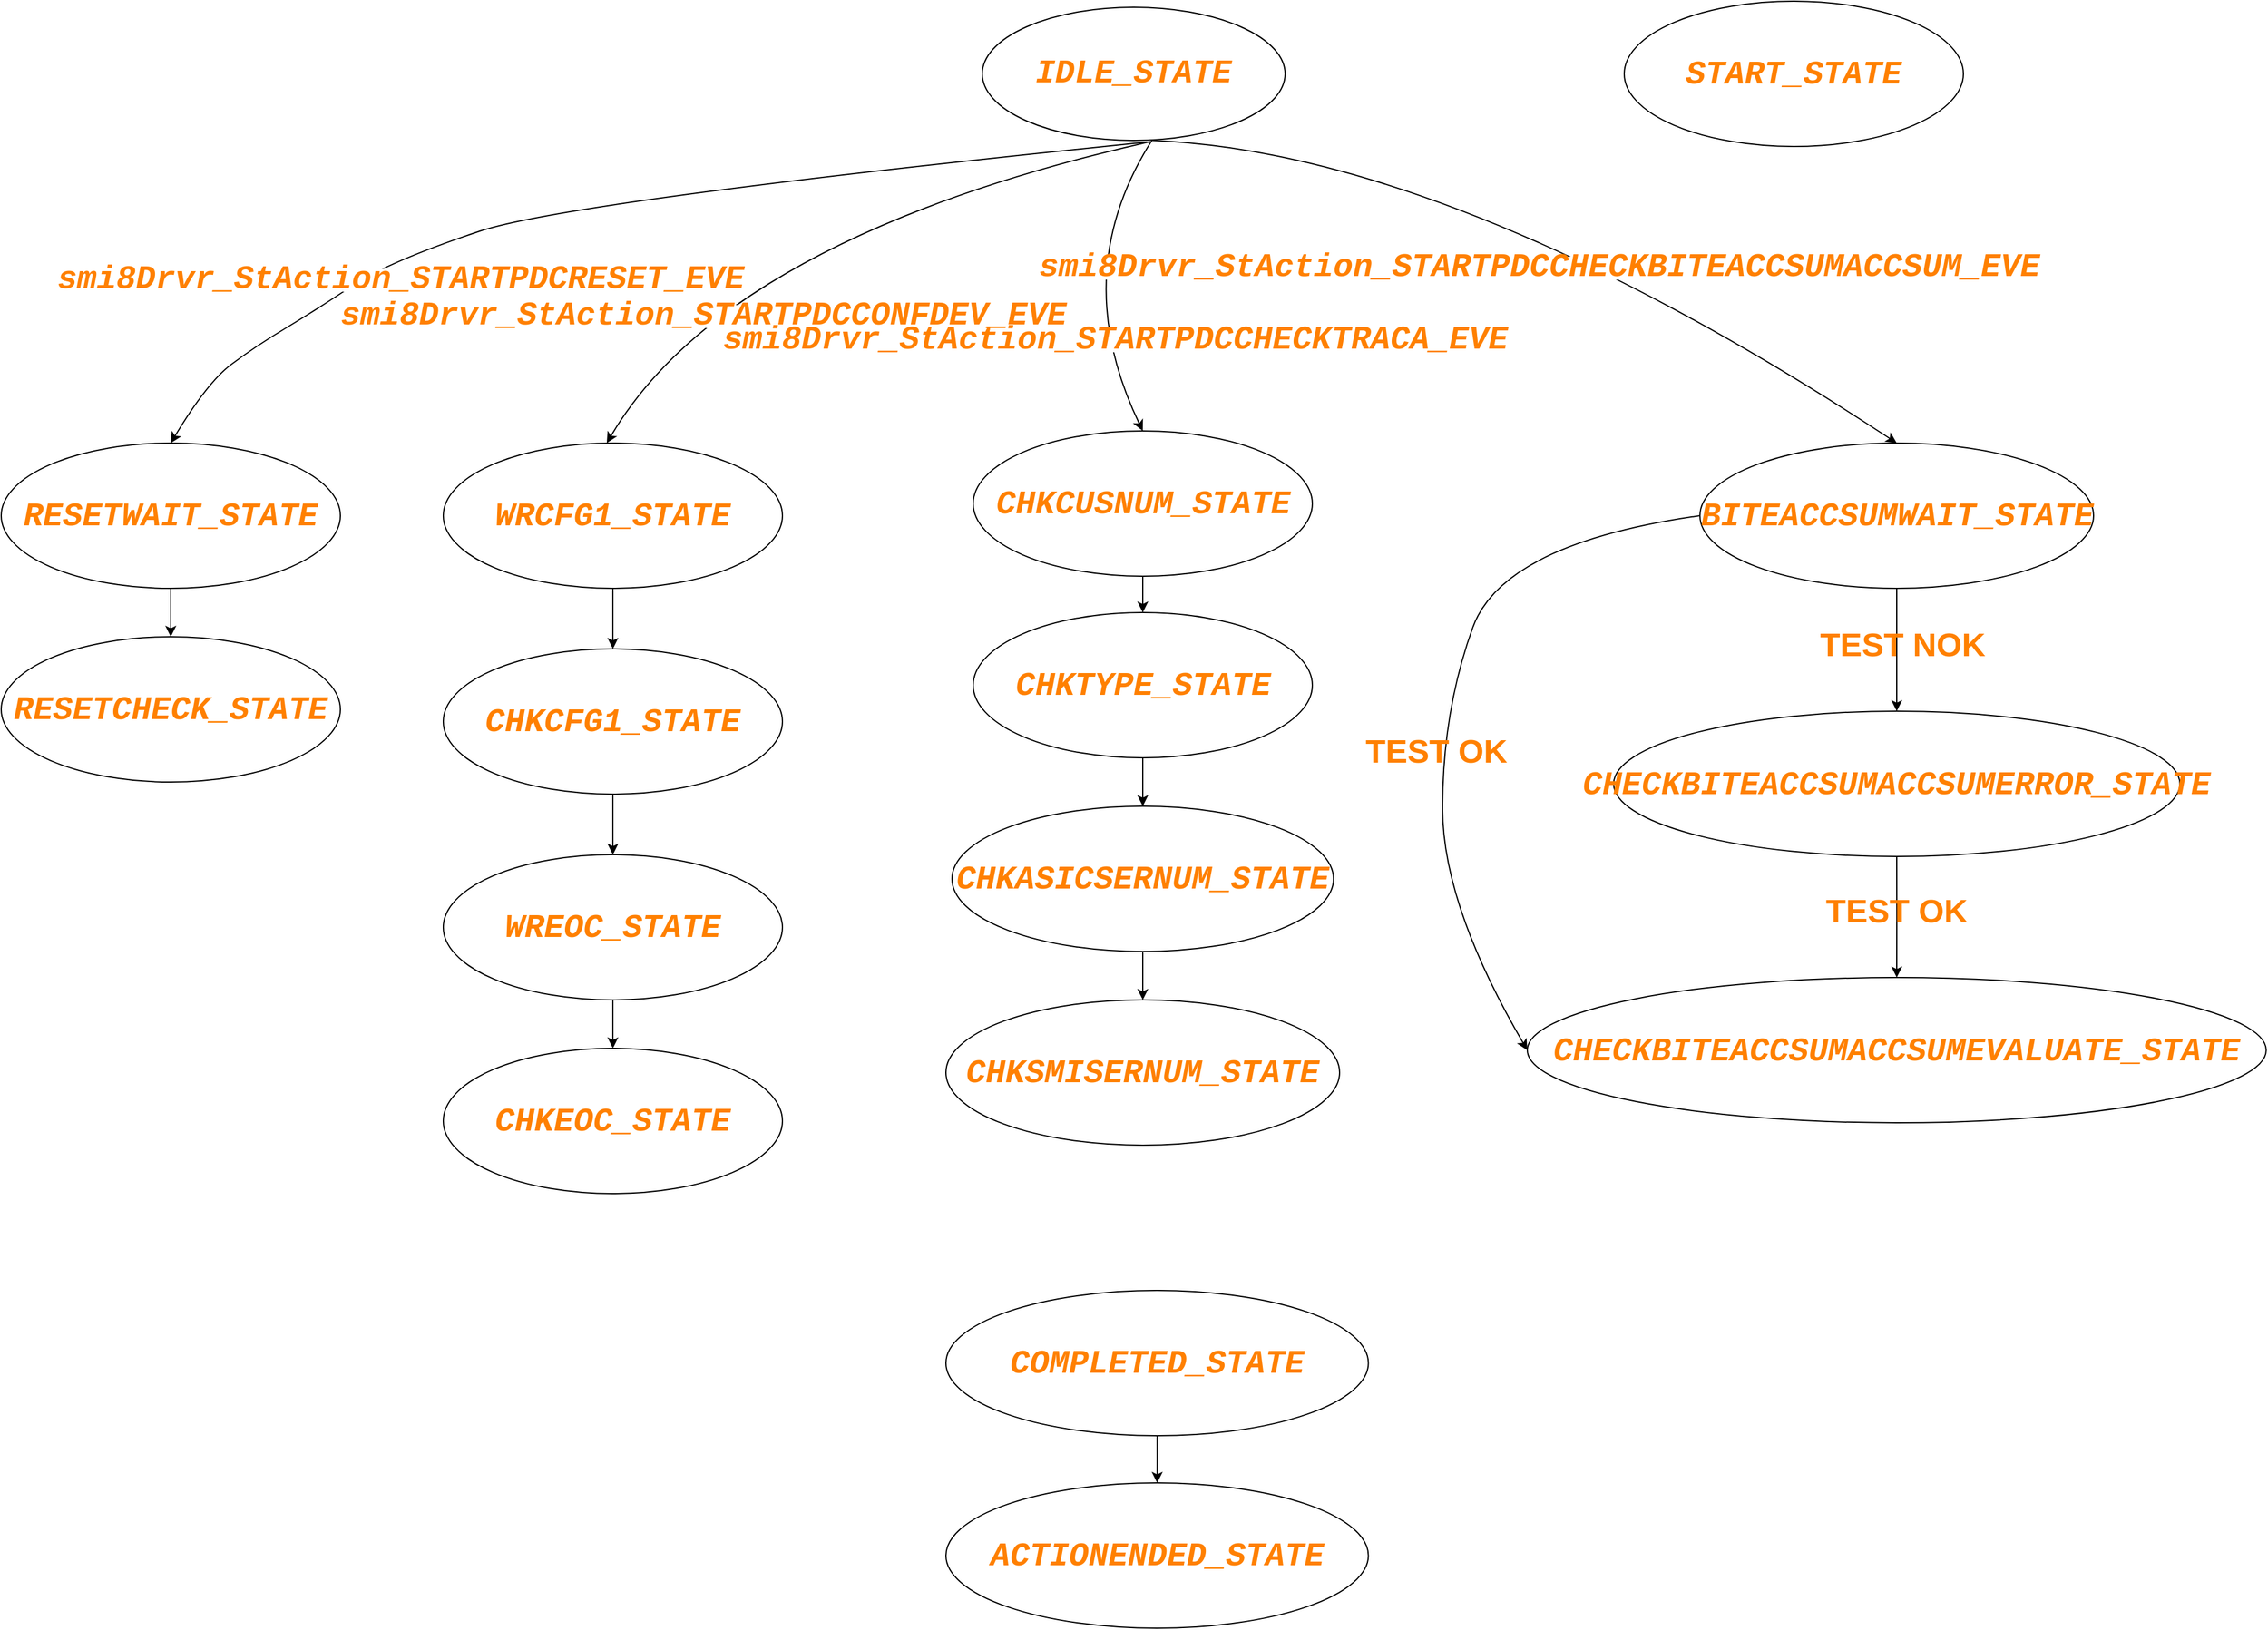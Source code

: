 <mxfile version="16.5.6" type="github">
  <diagram id="UPyzFVB5CWtIWvco0NpC" name="Page-1">
    <mxGraphModel dx="1521" dy="1009" grid="1" gridSize="10" guides="1" tooltips="1" connect="1" arrows="1" fold="1" page="1" pageScale="1" pageWidth="1169" pageHeight="827" math="0" shadow="0">
      <root>
        <mxCell id="0" />
        <mxCell id="1" parent="0" />
        <mxCell id="FuCtnfCme6ja_bBjiec3-1" value="&lt;p style=&quot;font-family: consolas, &amp;quot;courier new&amp;quot;, monospace; font-size: 27px; line-height: 19px;&quot;&gt;&lt;span style=&quot;font-style: italic; font-size: 27px;&quot;&gt;&lt;span style=&quot;font-size: 27px;&quot;&gt;&lt;font color=&quot;#ff8000&quot; style=&quot;font-size: 27px;&quot;&gt;IDLE_STATE&lt;/font&gt;&lt;/span&gt;&lt;/span&gt;&lt;/p&gt;" style="ellipse;whiteSpace=wrap;html=1;fontSize=27;fontStyle=1" vertex="1" parent="1">
          <mxGeometry x="850" y="40" width="250" height="110" as="geometry" />
        </mxCell>
        <mxCell id="FuCtnfCme6ja_bBjiec3-2" value="&lt;p style=&quot;line-height: 19px; font-size: 27px;&quot;&gt;&lt;font face=&quot;consolas, courier new, monospace&quot; style=&quot;font-size: 27px;&quot;&gt;&lt;span style=&quot;font-size: 27px;&quot;&gt;&lt;span style=&quot;font-size: 27px;&quot;&gt;&lt;i style=&quot;font-size: 27px;&quot;&gt;&lt;font color=&quot;#ff8000&quot; style=&quot;font-size: 27px;&quot;&gt;START_STATE&lt;/font&gt;&lt;/i&gt;&lt;/span&gt;&lt;/span&gt;&lt;/font&gt;&lt;br style=&quot;font-size: 27px;&quot;&gt;&lt;/p&gt;" style="ellipse;whiteSpace=wrap;html=1;fontSize=27;fontStyle=1" vertex="1" parent="1">
          <mxGeometry x="1380" y="35" width="280" height="120" as="geometry" />
        </mxCell>
        <mxCell id="FuCtnfCme6ja_bBjiec3-32" value="" style="edgeStyle=orthogonalEdgeStyle;rounded=0;orthogonalLoop=1;jettySize=auto;html=1;fontColor=#FF8000;fontSize=27;fontStyle=1" edge="1" parent="1" source="FuCtnfCme6ja_bBjiec3-3" target="FuCtnfCme6ja_bBjiec3-4">
          <mxGeometry relative="1" as="geometry" />
        </mxCell>
        <mxCell id="FuCtnfCme6ja_bBjiec3-3" value="&lt;p style=&quot;line-height: 19px; font-size: 27px;&quot;&gt;&lt;font face=&quot;consolas, courier new, monospace&quot; style=&quot;font-size: 27px;&quot;&gt;&lt;span style=&quot;font-size: 27px;&quot;&gt;&lt;span style=&quot;font-size: 27px;&quot;&gt;&lt;i style=&quot;font-size: 27px;&quot;&gt;&lt;font color=&quot;#ff8000&quot; style=&quot;font-size: 27px;&quot;&gt;RESETWAIT_STATE&lt;/font&gt;&lt;/i&gt;&lt;/span&gt;&lt;/span&gt;&lt;/font&gt;&lt;br style=&quot;font-size: 27px;&quot;&gt;&lt;/p&gt;" style="ellipse;whiteSpace=wrap;html=1;fontSize=27;fontStyle=1" vertex="1" parent="1">
          <mxGeometry x="40" y="400" width="280" height="120" as="geometry" />
        </mxCell>
        <mxCell id="FuCtnfCme6ja_bBjiec3-4" value="&lt;p style=&quot;line-height: 19px; font-size: 27px;&quot;&gt;&lt;font face=&quot;consolas, courier new, monospace&quot; style=&quot;font-size: 27px;&quot;&gt;&lt;span style=&quot;font-size: 27px;&quot;&gt;&lt;span style=&quot;font-size: 27px;&quot;&gt;&lt;i style=&quot;font-size: 27px;&quot;&gt;&lt;font color=&quot;#ff8000&quot; style=&quot;font-size: 27px;&quot;&gt;RESETCHECK_STATE&lt;/font&gt;&lt;/i&gt;&lt;/span&gt;&lt;/span&gt;&lt;/font&gt;&lt;br style=&quot;font-size: 27px;&quot;&gt;&lt;/p&gt;" style="ellipse;whiteSpace=wrap;html=1;fontSize=27;fontStyle=1" vertex="1" parent="1">
          <mxGeometry x="40" y="560" width="280" height="120" as="geometry" />
        </mxCell>
        <mxCell id="FuCtnfCme6ja_bBjiec3-41" value="" style="edgeStyle=orthogonalEdgeStyle;rounded=0;orthogonalLoop=1;jettySize=auto;html=1;fontColor=#FF8000;fontSize=27;fontStyle=1" edge="1" parent="1" source="FuCtnfCme6ja_bBjiec3-5" target="FuCtnfCme6ja_bBjiec3-6">
          <mxGeometry relative="1" as="geometry" />
        </mxCell>
        <mxCell id="FuCtnfCme6ja_bBjiec3-5" value="&lt;p style=&quot;line-height: 19px; font-size: 27px;&quot;&gt;&lt;font face=&quot;consolas, courier new, monospace&quot; style=&quot;font-size: 27px;&quot;&gt;&lt;span style=&quot;font-size: 27px;&quot;&gt;&lt;span style=&quot;font-size: 27px;&quot;&gt;&lt;i style=&quot;font-size: 27px;&quot;&gt;&lt;font color=&quot;#ff8000&quot; style=&quot;font-size: 27px;&quot;&gt;WRCFG1_STATE&lt;/font&gt;&lt;/i&gt;&lt;/span&gt;&lt;/span&gt;&lt;/font&gt;&lt;br style=&quot;font-size: 27px;&quot;&gt;&lt;/p&gt;" style="ellipse;whiteSpace=wrap;html=1;fontSize=27;fontStyle=1" vertex="1" parent="1">
          <mxGeometry x="405" y="400" width="280" height="120" as="geometry" />
        </mxCell>
        <mxCell id="FuCtnfCme6ja_bBjiec3-34" value="" style="edgeStyle=orthogonalEdgeStyle;rounded=0;orthogonalLoop=1;jettySize=auto;html=1;fontColor=#FF8000;fontSize=27;fontStyle=1" edge="1" parent="1" source="FuCtnfCme6ja_bBjiec3-6" target="FuCtnfCme6ja_bBjiec3-7">
          <mxGeometry relative="1" as="geometry" />
        </mxCell>
        <mxCell id="FuCtnfCme6ja_bBjiec3-6" value="&lt;p style=&quot;line-height: 19px; font-size: 27px;&quot;&gt;&lt;font face=&quot;consolas, courier new, monospace&quot; style=&quot;font-size: 27px;&quot;&gt;&lt;span style=&quot;font-size: 27px;&quot;&gt;&lt;span style=&quot;font-size: 27px;&quot;&gt;&lt;i style=&quot;font-size: 27px;&quot;&gt;&lt;font color=&quot;#ff8000&quot; style=&quot;font-size: 27px;&quot;&gt;CHKCFG1_STATE&lt;/font&gt;&lt;/i&gt;&lt;/span&gt;&lt;/span&gt;&lt;/font&gt;&lt;br style=&quot;font-size: 27px;&quot;&gt;&lt;/p&gt;" style="ellipse;whiteSpace=wrap;html=1;fontSize=27;fontStyle=1" vertex="1" parent="1">
          <mxGeometry x="405" y="570" width="280" height="120" as="geometry" />
        </mxCell>
        <mxCell id="FuCtnfCme6ja_bBjiec3-31" value="" style="edgeStyle=orthogonalEdgeStyle;rounded=0;orthogonalLoop=1;jettySize=auto;html=1;fontColor=#FF8000;fontSize=27;fontStyle=1" edge="1" parent="1" source="FuCtnfCme6ja_bBjiec3-7" target="FuCtnfCme6ja_bBjiec3-8">
          <mxGeometry relative="1" as="geometry" />
        </mxCell>
        <mxCell id="FuCtnfCme6ja_bBjiec3-7" value="&lt;p style=&quot;line-height: 19px; font-size: 27px;&quot;&gt;&lt;font face=&quot;consolas, courier new, monospace&quot; style=&quot;font-size: 27px;&quot;&gt;&lt;span style=&quot;font-size: 27px;&quot;&gt;&lt;span style=&quot;font-size: 27px;&quot;&gt;&lt;i style=&quot;font-size: 27px;&quot;&gt;&lt;font color=&quot;#ff8000&quot; style=&quot;font-size: 27px;&quot;&gt;WREOC_STATE&lt;/font&gt;&lt;/i&gt;&lt;/span&gt;&lt;/span&gt;&lt;/font&gt;&lt;br style=&quot;font-size: 27px;&quot;&gt;&lt;/p&gt;" style="ellipse;whiteSpace=wrap;html=1;fontSize=27;fontStyle=1" vertex="1" parent="1">
          <mxGeometry x="405" y="740" width="280" height="120" as="geometry" />
        </mxCell>
        <mxCell id="FuCtnfCme6ja_bBjiec3-8" value="&lt;p style=&quot;line-height: 19px; font-size: 27px;&quot;&gt;&lt;font face=&quot;consolas, courier new, monospace&quot; style=&quot;font-size: 27px;&quot;&gt;&lt;span style=&quot;font-size: 27px;&quot;&gt;&lt;span style=&quot;font-size: 27px;&quot;&gt;&lt;i style=&quot;font-size: 27px;&quot;&gt;&lt;font color=&quot;#ff8000&quot; style=&quot;font-size: 27px;&quot;&gt;CHKEOC_STATE&lt;/font&gt;&lt;/i&gt;&lt;/span&gt;&lt;/span&gt;&lt;/font&gt;&lt;br style=&quot;font-size: 27px;&quot;&gt;&lt;/p&gt;" style="ellipse;whiteSpace=wrap;html=1;fontSize=27;fontStyle=1" vertex="1" parent="1">
          <mxGeometry x="405" y="900" width="280" height="120" as="geometry" />
        </mxCell>
        <mxCell id="FuCtnfCme6ja_bBjiec3-30" value="" style="edgeStyle=orthogonalEdgeStyle;rounded=0;orthogonalLoop=1;jettySize=auto;html=1;fontColor=#FF8000;fontSize=27;fontStyle=1" edge="1" parent="1" source="FuCtnfCme6ja_bBjiec3-9" target="FuCtnfCme6ja_bBjiec3-10">
          <mxGeometry relative="1" as="geometry" />
        </mxCell>
        <mxCell id="FuCtnfCme6ja_bBjiec3-9" value="&lt;p style=&quot;line-height: 19px; font-size: 27px;&quot;&gt;&lt;font face=&quot;consolas, courier new, monospace&quot; style=&quot;font-size: 27px;&quot;&gt;&lt;span style=&quot;font-size: 27px;&quot;&gt;&lt;span style=&quot;font-size: 27px;&quot;&gt;&lt;i style=&quot;font-size: 27px;&quot;&gt;&lt;font color=&quot;#ff8000&quot; style=&quot;font-size: 27px;&quot;&gt;CHKCUSNUM_STATE&lt;/font&gt;&lt;/i&gt;&lt;/span&gt;&lt;/span&gt;&lt;/font&gt;&lt;br style=&quot;font-size: 27px;&quot;&gt;&lt;/p&gt;" style="ellipse;whiteSpace=wrap;html=1;fontSize=27;fontStyle=1" vertex="1" parent="1">
          <mxGeometry x="842.5" y="390" width="280" height="120" as="geometry" />
        </mxCell>
        <mxCell id="FuCtnfCme6ja_bBjiec3-29" value="" style="edgeStyle=orthogonalEdgeStyle;rounded=0;orthogonalLoop=1;jettySize=auto;html=1;fontColor=#FF8000;fontSize=27;fontStyle=1" edge="1" parent="1" source="FuCtnfCme6ja_bBjiec3-10" target="FuCtnfCme6ja_bBjiec3-11">
          <mxGeometry relative="1" as="geometry" />
        </mxCell>
        <mxCell id="FuCtnfCme6ja_bBjiec3-10" value="&lt;p style=&quot;line-height: 19px; font-size: 27px;&quot;&gt;&lt;font face=&quot;consolas, courier new, monospace&quot; style=&quot;font-size: 27px;&quot;&gt;&lt;span style=&quot;font-size: 27px;&quot;&gt;&lt;span style=&quot;font-size: 27px;&quot;&gt;&lt;i style=&quot;font-size: 27px;&quot;&gt;&lt;font color=&quot;#ff8000&quot; style=&quot;font-size: 27px;&quot;&gt;CHKTYPE_STATE&lt;/font&gt;&lt;/i&gt;&lt;/span&gt;&lt;/span&gt;&lt;/font&gt;&lt;br style=&quot;font-size: 27px;&quot;&gt;&lt;/p&gt;" style="ellipse;whiteSpace=wrap;html=1;fontSize=27;fontStyle=1" vertex="1" parent="1">
          <mxGeometry x="842.5" y="540" width="280" height="120" as="geometry" />
        </mxCell>
        <mxCell id="FuCtnfCme6ja_bBjiec3-28" value="" style="edgeStyle=orthogonalEdgeStyle;rounded=0;orthogonalLoop=1;jettySize=auto;html=1;fontColor=#FF8000;fontSize=27;fontStyle=1" edge="1" parent="1" source="FuCtnfCme6ja_bBjiec3-11" target="FuCtnfCme6ja_bBjiec3-12">
          <mxGeometry relative="1" as="geometry" />
        </mxCell>
        <mxCell id="FuCtnfCme6ja_bBjiec3-11" value="&lt;p style=&quot;line-height: 19px; font-size: 27px;&quot;&gt;&lt;font face=&quot;consolas, courier new, monospace&quot; style=&quot;font-size: 27px;&quot;&gt;&lt;span style=&quot;font-size: 27px;&quot;&gt;&lt;span style=&quot;font-size: 27px;&quot;&gt;&lt;i style=&quot;font-size: 27px;&quot;&gt;&lt;font color=&quot;#ff8000&quot; style=&quot;font-size: 27px;&quot;&gt;CHKASICSERNUM_STATE&lt;/font&gt;&lt;/i&gt;&lt;/span&gt;&lt;/span&gt;&lt;/font&gt;&lt;br style=&quot;font-size: 27px;&quot;&gt;&lt;/p&gt;" style="ellipse;whiteSpace=wrap;html=1;fontSize=27;fontStyle=1" vertex="1" parent="1">
          <mxGeometry x="825" y="700" width="315" height="120" as="geometry" />
        </mxCell>
        <mxCell id="FuCtnfCme6ja_bBjiec3-12" value="&lt;p style=&quot;line-height: 19px; font-size: 27px;&quot;&gt;&lt;font face=&quot;consolas, courier new, monospace&quot; style=&quot;font-size: 27px;&quot;&gt;&lt;span style=&quot;font-size: 27px;&quot;&gt;&lt;span style=&quot;font-size: 27px;&quot;&gt;&lt;i style=&quot;font-size: 27px;&quot;&gt;&lt;font color=&quot;#ff8000&quot; style=&quot;font-size: 27px;&quot;&gt;CHKSMISERNUM_STATE&lt;/font&gt;&lt;/i&gt;&lt;/span&gt;&lt;/span&gt;&lt;/font&gt;&lt;br style=&quot;font-size: 27px;&quot;&gt;&lt;/p&gt;" style="ellipse;whiteSpace=wrap;html=1;fontSize=27;fontStyle=1" vertex="1" parent="1">
          <mxGeometry x="820" y="860" width="325" height="120" as="geometry" />
        </mxCell>
        <mxCell id="FuCtnfCme6ja_bBjiec3-19" value="" style="edgeStyle=orthogonalEdgeStyle;rounded=0;orthogonalLoop=1;jettySize=auto;html=1;fontColor=#FF8000;fontSize=27;fontStyle=1" edge="1" parent="1" source="FuCtnfCme6ja_bBjiec3-13" target="FuCtnfCme6ja_bBjiec3-14">
          <mxGeometry relative="1" as="geometry" />
        </mxCell>
        <mxCell id="FuCtnfCme6ja_bBjiec3-13" value="&lt;p style=&quot;line-height: 19px; font-size: 27px;&quot;&gt;&lt;font face=&quot;consolas, courier new, monospace&quot; style=&quot;font-size: 27px;&quot;&gt;&lt;span style=&quot;font-size: 27px;&quot;&gt;&lt;span style=&quot;font-size: 27px;&quot;&gt;&lt;i style=&quot;font-size: 27px;&quot;&gt;&lt;font color=&quot;#ff8000&quot; style=&quot;font-size: 27px;&quot;&gt;BITEACCSUMWAIT_STATE&lt;/font&gt;&lt;/i&gt;&lt;/span&gt;&lt;/span&gt;&lt;/font&gt;&lt;br style=&quot;font-size: 27px;&quot;&gt;&lt;/p&gt;" style="ellipse;whiteSpace=wrap;html=1;fontSize=27;fontStyle=1" vertex="1" parent="1">
          <mxGeometry x="1442.5" y="400" width="325" height="120" as="geometry" />
        </mxCell>
        <mxCell id="FuCtnfCme6ja_bBjiec3-18" value="" style="edgeStyle=orthogonalEdgeStyle;rounded=0;orthogonalLoop=1;jettySize=auto;html=1;fontColor=#FF8000;fontSize=27;fontStyle=1" edge="1" parent="1" source="FuCtnfCme6ja_bBjiec3-14" target="FuCtnfCme6ja_bBjiec3-15">
          <mxGeometry relative="1" as="geometry" />
        </mxCell>
        <mxCell id="FuCtnfCme6ja_bBjiec3-14" value="&lt;p style=&quot;line-height: 19px; font-size: 27px;&quot;&gt;&lt;font face=&quot;consolas, courier new, monospace&quot; style=&quot;font-size: 27px;&quot;&gt;&lt;span style=&quot;font-size: 27px;&quot;&gt;&lt;span style=&quot;font-size: 27px;&quot;&gt;&lt;i style=&quot;font-size: 27px;&quot;&gt;&lt;font color=&quot;#ff8000&quot; style=&quot;font-size: 27px;&quot;&gt;CHECKBITEACCSUMACCSUMERROR_STATE&lt;/font&gt;&lt;/i&gt;&lt;/span&gt;&lt;/span&gt;&lt;/font&gt;&lt;br style=&quot;font-size: 27px;&quot;&gt;&lt;/p&gt;" style="ellipse;whiteSpace=wrap;html=1;fontSize=27;fontStyle=1" vertex="1" parent="1">
          <mxGeometry x="1371.25" y="621.5" width="467.5" height="120" as="geometry" />
        </mxCell>
        <mxCell id="FuCtnfCme6ja_bBjiec3-15" value="&lt;p style=&quot;line-height: 19px; font-size: 27px;&quot;&gt;&lt;font face=&quot;consolas, courier new, monospace&quot; style=&quot;font-size: 27px;&quot;&gt;&lt;span style=&quot;font-size: 27px;&quot;&gt;&lt;span style=&quot;font-size: 27px;&quot;&gt;&lt;i style=&quot;font-size: 27px;&quot;&gt;&lt;font color=&quot;#ff8000&quot; style=&quot;font-size: 27px;&quot;&gt;CHECKBITEACCSUMACCSUMEVALUATE_STATE&lt;/font&gt;&lt;/i&gt;&lt;/span&gt;&lt;/span&gt;&lt;/font&gt;&lt;br style=&quot;font-size: 27px;&quot;&gt;&lt;/p&gt;" style="ellipse;whiteSpace=wrap;html=1;fontSize=27;fontStyle=1" vertex="1" parent="1">
          <mxGeometry x="1300" y="841.5" width="610" height="120" as="geometry" />
        </mxCell>
        <mxCell id="FuCtnfCme6ja_bBjiec3-33" value="" style="edgeStyle=orthogonalEdgeStyle;rounded=0;orthogonalLoop=1;jettySize=auto;html=1;fontColor=#FF8000;fontSize=27;fontStyle=1" edge="1" parent="1" source="FuCtnfCme6ja_bBjiec3-16" target="FuCtnfCme6ja_bBjiec3-17">
          <mxGeometry relative="1" as="geometry" />
        </mxCell>
        <mxCell id="FuCtnfCme6ja_bBjiec3-16" value="&lt;p style=&quot;line-height: 19px; font-size: 27px;&quot;&gt;&lt;font face=&quot;consolas, courier new, monospace&quot; style=&quot;font-size: 27px;&quot;&gt;&lt;span style=&quot;font-size: 27px;&quot;&gt;&lt;span style=&quot;font-size: 27px;&quot;&gt;&lt;i style=&quot;font-size: 27px;&quot;&gt;&lt;font color=&quot;#ff8000&quot; style=&quot;font-size: 27px;&quot;&gt;COMPLETED_STATE&lt;/font&gt;&lt;/i&gt;&lt;/span&gt;&lt;/span&gt;&lt;/font&gt;&lt;br style=&quot;font-size: 27px;&quot;&gt;&lt;/p&gt;" style="ellipse;whiteSpace=wrap;html=1;fontSize=27;fontStyle=1" vertex="1" parent="1">
          <mxGeometry x="820.0" y="1100" width="348.75" height="120" as="geometry" />
        </mxCell>
        <mxCell id="FuCtnfCme6ja_bBjiec3-17" value="&lt;p style=&quot;line-height: 19px; font-size: 27px;&quot;&gt;&lt;font face=&quot;consolas, courier new, monospace&quot; style=&quot;font-size: 27px;&quot;&gt;&lt;span style=&quot;font-size: 27px;&quot;&gt;&lt;span style=&quot;font-size: 27px;&quot;&gt;&lt;i style=&quot;font-size: 27px;&quot;&gt;&lt;font color=&quot;#ff8000&quot; style=&quot;font-size: 27px;&quot;&gt;ACTIONENDED_STATE&lt;/font&gt;&lt;/i&gt;&lt;/span&gt;&lt;/span&gt;&lt;/font&gt;&lt;br style=&quot;font-size: 27px;&quot;&gt;&lt;/p&gt;" style="ellipse;whiteSpace=wrap;html=1;fontSize=27;fontStyle=1" vertex="1" parent="1">
          <mxGeometry x="820.0" y="1259" width="348.75" height="120" as="geometry" />
        </mxCell>
        <mxCell id="FuCtnfCme6ja_bBjiec3-22" value="" style="curved=1;endArrow=classic;html=1;rounded=0;fontColor=#FF8000;exitX=0;exitY=0.5;exitDx=0;exitDy=0;fontSize=27;fontStyle=1;entryX=0;entryY=0.5;entryDx=0;entryDy=0;" edge="1" parent="1" source="FuCtnfCme6ja_bBjiec3-13" target="FuCtnfCme6ja_bBjiec3-15">
          <mxGeometry width="50" height="50" relative="1" as="geometry">
            <mxPoint x="1430" y="623" as="sourcePoint" />
            <mxPoint x="1370" y="763" as="targetPoint" />
            <Array as="points">
              <mxPoint x="1280" y="483" />
              <mxPoint x="1230" y="621.5" />
              <mxPoint x="1230" y="781.5" />
            </Array>
          </mxGeometry>
        </mxCell>
        <mxCell id="FuCtnfCme6ja_bBjiec3-23" value="TEST OK" style="text;html=1;strokeColor=none;fillColor=none;align=center;verticalAlign=middle;whiteSpace=wrap;rounded=0;labelBackgroundColor=none;fontColor=#FF8000;fontSize=27;fontStyle=1" vertex="1" parent="1">
          <mxGeometry x="1150" y="640" width="150" height="30" as="geometry" />
        </mxCell>
        <mxCell id="FuCtnfCme6ja_bBjiec3-24" value="TEST OK" style="text;html=1;strokeColor=none;fillColor=none;align=center;verticalAlign=middle;whiteSpace=wrap;rounded=0;labelBackgroundColor=none;fontColor=#FF8000;fontSize=27;fontStyle=1" vertex="1" parent="1">
          <mxGeometry x="1520" y="771.5" width="170" height="30" as="geometry" />
        </mxCell>
        <mxCell id="FuCtnfCme6ja_bBjiec3-27" value="TEST NOK" style="text;html=1;strokeColor=none;fillColor=none;align=center;verticalAlign=middle;whiteSpace=wrap;rounded=0;labelBackgroundColor=none;fontColor=#FF8000;fontSize=27;fontStyle=1" vertex="1" parent="1">
          <mxGeometry x="1520" y="551.5" width="180" height="30" as="geometry" />
        </mxCell>
        <mxCell id="FuCtnfCme6ja_bBjiec3-35" value="" style="curved=1;endArrow=classic;html=1;rounded=0;fontColor=#FF8000;exitX=0.544;exitY=1.012;exitDx=0;exitDy=0;exitPerimeter=0;entryX=0.5;entryY=0;entryDx=0;entryDy=0;fontSize=27;fontStyle=1" edge="1" parent="1" source="FuCtnfCme6ja_bBjiec3-1" target="FuCtnfCme6ja_bBjiec3-3">
          <mxGeometry width="50" height="50" relative="1" as="geometry">
            <mxPoint x="190" y="440" as="sourcePoint" />
            <mxPoint x="170" y="350" as="targetPoint" />
            <Array as="points">
              <mxPoint x="510" y="200" />
              <mxPoint x="360" y="250" />
              <mxPoint x="300" y="290" />
              <mxPoint x="250" y="320" />
              <mxPoint x="210" y="350" />
            </Array>
          </mxGeometry>
        </mxCell>
        <mxCell id="FuCtnfCme6ja_bBjiec3-36" value="&lt;div style=&quot;font-family: consolas, &amp;quot;courier new&amp;quot;, monospace; font-size: 27px; line-height: 19px;&quot;&gt;&lt;span style=&quot;font-style: italic; font-size: 27px;&quot;&gt;smi8Drvr_StAction_STARTPDCRESET_EVE&lt;/span&gt;&lt;/div&gt;" style="text;html=1;strokeColor=none;fillColor=none;align=center;verticalAlign=middle;whiteSpace=wrap;rounded=0;labelBackgroundColor=default;fontColor=#FF8000;fontStyle=1;fontSize=27;" vertex="1" parent="1">
          <mxGeometry x="220" y="250" width="300" height="30" as="geometry" />
        </mxCell>
        <mxCell id="FuCtnfCme6ja_bBjiec3-39" value="" style="curved=1;endArrow=classic;html=1;rounded=0;fontColor=#FF8000;exitX=0.555;exitY=1.009;exitDx=0;exitDy=0;exitPerimeter=0;entryX=0.482;entryY=0;entryDx=0;entryDy=0;entryPerimeter=0;fontSize=27;fontStyle=1" edge="1" parent="1" source="FuCtnfCme6ja_bBjiec3-1" target="FuCtnfCme6ja_bBjiec3-5">
          <mxGeometry width="50" height="50" relative="1" as="geometry">
            <mxPoint x="420" y="340" as="sourcePoint" />
            <mxPoint x="470" y="290" as="targetPoint" />
            <Array as="points">
              <mxPoint x="640" y="230" />
            </Array>
          </mxGeometry>
        </mxCell>
        <mxCell id="FuCtnfCme6ja_bBjiec3-40" value="&lt;div style=&quot;font-family: consolas, &amp;quot;courier new&amp;quot;, monospace; font-size: 27px; line-height: 19px;&quot;&gt;&lt;span style=&quot;font-style: italic; font-size: 27px;&quot;&gt;smi8Drvr_StAction_STARTPDCCONFDEV_EVE&lt;/span&gt;&lt;/div&gt;" style="text;html=1;strokeColor=none;fillColor=none;align=center;verticalAlign=middle;whiteSpace=wrap;rounded=0;labelBackgroundColor=default;fontColor=#FF8000;fontStyle=1;fontSize=27;" vertex="1" parent="1">
          <mxGeometry x="460" y="280" width="320" height="30" as="geometry" />
        </mxCell>
        <mxCell id="FuCtnfCme6ja_bBjiec3-42" value="" style="curved=1;endArrow=classic;html=1;rounded=0;fontColor=#FF8000;entryX=0.5;entryY=0;entryDx=0;entryDy=0;fontSize=27;fontStyle=1" edge="1" parent="1" target="FuCtnfCme6ja_bBjiec3-9">
          <mxGeometry width="50" height="50" relative="1" as="geometry">
            <mxPoint x="990" y="150" as="sourcePoint" />
            <mxPoint x="820" y="360" as="targetPoint" />
            <Array as="points">
              <mxPoint x="920" y="260" />
            </Array>
          </mxGeometry>
        </mxCell>
        <mxCell id="FuCtnfCme6ja_bBjiec3-44" value="&lt;div style=&quot;font-family: consolas, &amp;quot;courier new&amp;quot;, monospace; font-size: 27px; line-height: 19px;&quot;&gt;&lt;div style=&quot;font-family: consolas, &amp;quot;courier new&amp;quot;, monospace; line-height: 19px; font-size: 27px;&quot;&gt;&lt;span style=&quot;font-style: italic; font-size: 27px;&quot;&gt;smi8Drvr_StAction_STARTPDCCHECKTRACA_EVE&lt;/span&gt;&lt;/div&gt;&lt;/div&gt;" style="text;html=1;strokeColor=none;fillColor=none;align=center;verticalAlign=middle;whiteSpace=wrap;rounded=0;labelBackgroundColor=default;fontColor=#FF8000;fontStyle=1;fontSize=27;" vertex="1" parent="1">
          <mxGeometry x="800" y="300" width="320" height="30" as="geometry" />
        </mxCell>
        <mxCell id="FuCtnfCme6ja_bBjiec3-45" value="" style="curved=1;endArrow=classic;html=1;rounded=0;fontColor=#FF8000;entryX=0.5;entryY=0;entryDx=0;entryDy=0;fontSize=27;fontStyle=1" edge="1" parent="1" target="FuCtnfCme6ja_bBjiec3-13">
          <mxGeometry width="50" height="50" relative="1" as="geometry">
            <mxPoint x="990" y="150" as="sourcePoint" />
            <mxPoint x="1180" y="220" as="targetPoint" />
            <Array as="points">
              <mxPoint x="1240" y="160" />
            </Array>
          </mxGeometry>
        </mxCell>
        <mxCell id="FuCtnfCme6ja_bBjiec3-46" value="&lt;div style=&quot;font-family: consolas, &amp;quot;courier new&amp;quot;, monospace; font-size: 27px; line-height: 19px;&quot;&gt;&lt;div style=&quot;font-family: consolas, &amp;quot;courier new&amp;quot;, monospace; line-height: 19px; font-size: 27px;&quot;&gt;&lt;div style=&quot;font-family: consolas, &amp;quot;courier new&amp;quot;, monospace; line-height: 19px; font-size: 27px;&quot;&gt;&lt;span style=&quot;font-style: italic; font-size: 27px;&quot;&gt;smi8Drvr_StAction_STARTPDCCHECKBITEACCSUMACCSUM_EVE&lt;/span&gt;&lt;/div&gt;&lt;/div&gt;&lt;/div&gt;" style="text;html=1;strokeColor=none;fillColor=none;align=center;verticalAlign=middle;whiteSpace=wrap;rounded=0;labelBackgroundColor=default;fontColor=#FF8000;fontStyle=1;fontSize=27;" vertex="1" parent="1">
          <mxGeometry x="1150" y="240" width="320" height="30" as="geometry" />
        </mxCell>
      </root>
    </mxGraphModel>
  </diagram>
</mxfile>
